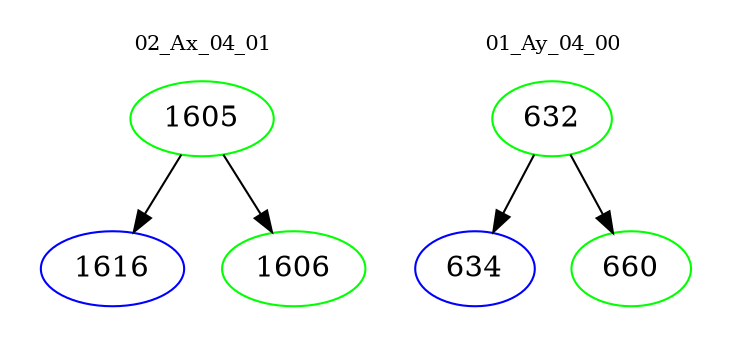 digraph{
subgraph cluster_0 {
color = white
label = "02_Ax_04_01";
fontsize=10;
T0_1605 [label="1605", color="green"]
T0_1605 -> T0_1616 [color="black"]
T0_1616 [label="1616", color="blue"]
T0_1605 -> T0_1606 [color="black"]
T0_1606 [label="1606", color="green"]
}
subgraph cluster_1 {
color = white
label = "01_Ay_04_00";
fontsize=10;
T1_632 [label="632", color="green"]
T1_632 -> T1_634 [color="black"]
T1_634 [label="634", color="blue"]
T1_632 -> T1_660 [color="black"]
T1_660 [label="660", color="green"]
}
}

